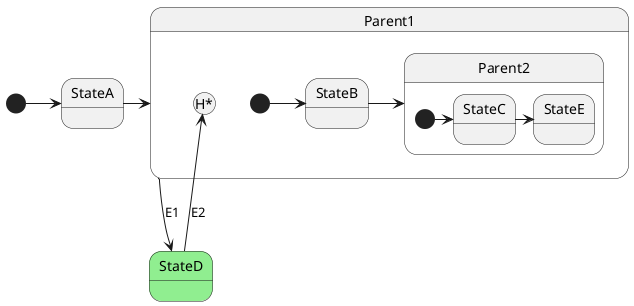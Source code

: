@startuml

[*] -> StateA
StateA -> Parent1

state Parent1 {
    [*] -> StateB
    StateB -> Parent2

    state Parent2 {
        [*] -> StateC
        StateC -> StateE
    }

}

state StateD #LightGreen

StateD -up-> Parent1[H*]: E2
Parent1 -down-> StateD: E1

@enduml